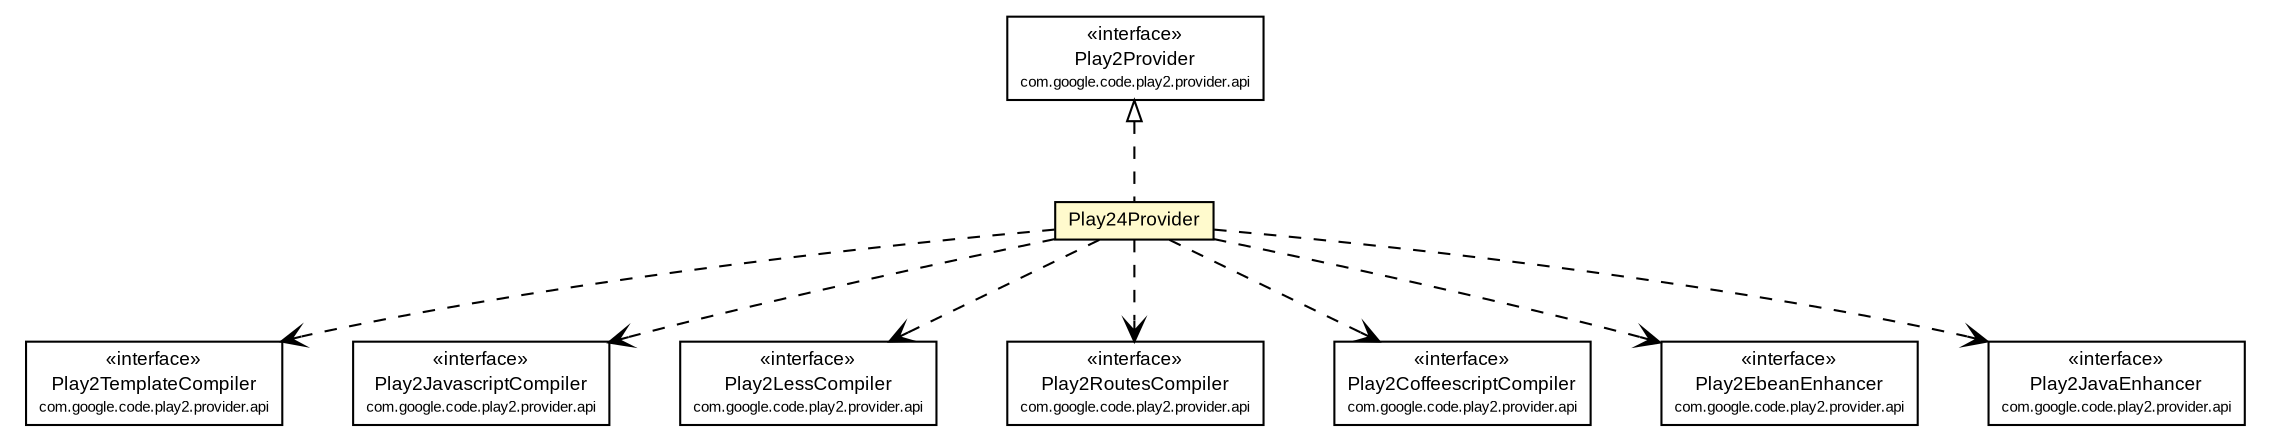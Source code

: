 #!/usr/local/bin/dot
#
# Class diagram 
# Generated by UMLGraph version R5_6-24-gf6e263 (http://www.umlgraph.org/)
#

digraph G {
	edge [fontname="arial",fontsize=10,labelfontname="arial",labelfontsize=10];
	node [fontname="arial",fontsize=10,shape=plaintext];
	nodesep=0.25;
	ranksep=0.5;
	// com.google.code.play2.provider.play24.Play24Provider
	c177 [label=<<table title="com.google.code.play2.provider.play24.Play24Provider" border="0" cellborder="1" cellspacing="0" cellpadding="2" port="p" bgcolor="lemonChiffon" href="./Play24Provider.html">
		<tr><td><table border="0" cellspacing="0" cellpadding="1">
<tr><td align="center" balign="center"> Play24Provider </td></tr>
		</table></td></tr>
		</table>>, URL="./Play24Provider.html", fontname="arial", fontcolor="black", fontsize=9.0];
	//com.google.code.play2.provider.play24.Play24Provider implements com.google.code.play2.provider.api.Play2Provider
	c186:p -> c177:p [dir=back,arrowtail=empty,style=dashed];
	// com.google.code.play2.provider.play24.Play24Provider DEPEND com.google.code.play2.provider.api.Play2TemplateCompiler
	c177:p -> c187:p [taillabel="", label="", headlabel="", fontname="arial", fontcolor="black", fontsize=10.0, color="black", arrowhead=open, style=dashed];
	// com.google.code.play2.provider.play24.Play24Provider DEPEND com.google.code.play2.provider.api.Play2JavascriptCompiler
	c177:p -> c188:p [taillabel="", label="", headlabel="", fontname="arial", fontcolor="black", fontsize=10.0, color="black", arrowhead=open, style=dashed];
	// com.google.code.play2.provider.play24.Play24Provider DEPEND com.google.code.play2.provider.api.Play2LessCompiler
	c177:p -> c189:p [taillabel="", label="", headlabel="", fontname="arial", fontcolor="black", fontsize=10.0, color="black", arrowhead=open, style=dashed];
	// com.google.code.play2.provider.play24.Play24Provider DEPEND com.google.code.play2.provider.api.Play2RoutesCompiler
	c177:p -> c190:p [taillabel="", label="", headlabel="", fontname="arial", fontcolor="black", fontsize=10.0, color="black", arrowhead=open, style=dashed];
	// com.google.code.play2.provider.play24.Play24Provider DEPEND com.google.code.play2.provider.api.Play2CoffeescriptCompiler
	c177:p -> c191:p [taillabel="", label="", headlabel="", fontname="arial", fontcolor="black", fontsize=10.0, color="black", arrowhead=open, style=dashed];
	// com.google.code.play2.provider.play24.Play24Provider DEPEND com.google.code.play2.provider.api.Play2EbeanEnhancer
	c177:p -> c192:p [taillabel="", label="", headlabel="", fontname="arial", fontcolor="black", fontsize=10.0, color="black", arrowhead=open, style=dashed];
	// com.google.code.play2.provider.play24.Play24Provider DEPEND com.google.code.play2.provider.api.Play2JavaEnhancer
	c177:p -> c193:p [taillabel="", label="", headlabel="", fontname="arial", fontcolor="black", fontsize=10.0, color="black", arrowhead=open, style=dashed];
	// com.google.code.play2.provider.api.Play2LessCompiler
	c189 [label=<<table title="com.google.code.play2.provider.api.Play2LessCompiler" border="0" cellborder="1" cellspacing="0" cellpadding="2" port="p" href="https://play2-maven-plugin.googlecode.com/svn/mavensite/1.0.0-alpha9/play2-provider-api/apidocs/com/google/code/play2/provider/api/Play2LessCompiler.html">
		<tr><td><table border="0" cellspacing="0" cellpadding="1">
<tr><td align="center" balign="center"> &#171;interface&#187; </td></tr>
<tr><td align="center" balign="center"> Play2LessCompiler </td></tr>
<tr><td align="center" balign="center"><font point-size="7.0"> com.google.code.play2.provider.api </font></td></tr>
		</table></td></tr>
		</table>>, URL="https://play2-maven-plugin.googlecode.com/svn/mavensite/1.0.0-alpha9/play2-provider-api/apidocs/com/google/code/play2/provider/api/Play2LessCompiler.html", fontname="arial", fontcolor="black", fontsize=9.0];
	// com.google.code.play2.provider.api.Play2EbeanEnhancer
	c192 [label=<<table title="com.google.code.play2.provider.api.Play2EbeanEnhancer" border="0" cellborder="1" cellspacing="0" cellpadding="2" port="p" href="https://play2-maven-plugin.googlecode.com/svn/mavensite/1.0.0-alpha9/play2-provider-api/apidocs/com/google/code/play2/provider/api/Play2EbeanEnhancer.html">
		<tr><td><table border="0" cellspacing="0" cellpadding="1">
<tr><td align="center" balign="center"> &#171;interface&#187; </td></tr>
<tr><td align="center" balign="center"> Play2EbeanEnhancer </td></tr>
<tr><td align="center" balign="center"><font point-size="7.0"> com.google.code.play2.provider.api </font></td></tr>
		</table></td></tr>
		</table>>, URL="https://play2-maven-plugin.googlecode.com/svn/mavensite/1.0.0-alpha9/play2-provider-api/apidocs/com/google/code/play2/provider/api/Play2EbeanEnhancer.html", fontname="arial", fontcolor="black", fontsize=9.0];
	// com.google.code.play2.provider.api.Play2CoffeescriptCompiler
	c191 [label=<<table title="com.google.code.play2.provider.api.Play2CoffeescriptCompiler" border="0" cellborder="1" cellspacing="0" cellpadding="2" port="p" href="https://play2-maven-plugin.googlecode.com/svn/mavensite/1.0.0-alpha9/play2-provider-api/apidocs/com/google/code/play2/provider/api/Play2CoffeescriptCompiler.html">
		<tr><td><table border="0" cellspacing="0" cellpadding="1">
<tr><td align="center" balign="center"> &#171;interface&#187; </td></tr>
<tr><td align="center" balign="center"> Play2CoffeescriptCompiler </td></tr>
<tr><td align="center" balign="center"><font point-size="7.0"> com.google.code.play2.provider.api </font></td></tr>
		</table></td></tr>
		</table>>, URL="https://play2-maven-plugin.googlecode.com/svn/mavensite/1.0.0-alpha9/play2-provider-api/apidocs/com/google/code/play2/provider/api/Play2CoffeescriptCompiler.html", fontname="arial", fontcolor="black", fontsize=9.0];
	// com.google.code.play2.provider.api.Play2JavaEnhancer
	c193 [label=<<table title="com.google.code.play2.provider.api.Play2JavaEnhancer" border="0" cellborder="1" cellspacing="0" cellpadding="2" port="p" href="https://play2-maven-plugin.googlecode.com/svn/mavensite/1.0.0-alpha9/play2-provider-api/apidocs/com/google/code/play2/provider/api/Play2JavaEnhancer.html">
		<tr><td><table border="0" cellspacing="0" cellpadding="1">
<tr><td align="center" balign="center"> &#171;interface&#187; </td></tr>
<tr><td align="center" balign="center"> Play2JavaEnhancer </td></tr>
<tr><td align="center" balign="center"><font point-size="7.0"> com.google.code.play2.provider.api </font></td></tr>
		</table></td></tr>
		</table>>, URL="https://play2-maven-plugin.googlecode.com/svn/mavensite/1.0.0-alpha9/play2-provider-api/apidocs/com/google/code/play2/provider/api/Play2JavaEnhancer.html", fontname="arial", fontcolor="black", fontsize=9.0];
	// com.google.code.play2.provider.api.Play2RoutesCompiler
	c190 [label=<<table title="com.google.code.play2.provider.api.Play2RoutesCompiler" border="0" cellborder="1" cellspacing="0" cellpadding="2" port="p" href="https://play2-maven-plugin.googlecode.com/svn/mavensite/1.0.0-alpha9/play2-provider-api/apidocs/com/google/code/play2/provider/api/Play2RoutesCompiler.html">
		<tr><td><table border="0" cellspacing="0" cellpadding="1">
<tr><td align="center" balign="center"> &#171;interface&#187; </td></tr>
<tr><td align="center" balign="center"> Play2RoutesCompiler </td></tr>
<tr><td align="center" balign="center"><font point-size="7.0"> com.google.code.play2.provider.api </font></td></tr>
		</table></td></tr>
		</table>>, URL="https://play2-maven-plugin.googlecode.com/svn/mavensite/1.0.0-alpha9/play2-provider-api/apidocs/com/google/code/play2/provider/api/Play2RoutesCompiler.html", fontname="arial", fontcolor="black", fontsize=9.0];
	// com.google.code.play2.provider.api.Play2JavascriptCompiler
	c188 [label=<<table title="com.google.code.play2.provider.api.Play2JavascriptCompiler" border="0" cellborder="1" cellspacing="0" cellpadding="2" port="p" href="https://play2-maven-plugin.googlecode.com/svn/mavensite/1.0.0-alpha9/play2-provider-api/apidocs/com/google/code/play2/provider/api/Play2JavascriptCompiler.html">
		<tr><td><table border="0" cellspacing="0" cellpadding="1">
<tr><td align="center" balign="center"> &#171;interface&#187; </td></tr>
<tr><td align="center" balign="center"> Play2JavascriptCompiler </td></tr>
<tr><td align="center" balign="center"><font point-size="7.0"> com.google.code.play2.provider.api </font></td></tr>
		</table></td></tr>
		</table>>, URL="https://play2-maven-plugin.googlecode.com/svn/mavensite/1.0.0-alpha9/play2-provider-api/apidocs/com/google/code/play2/provider/api/Play2JavascriptCompiler.html", fontname="arial", fontcolor="black", fontsize=9.0];
	// com.google.code.play2.provider.api.Play2Provider
	c186 [label=<<table title="com.google.code.play2.provider.api.Play2Provider" border="0" cellborder="1" cellspacing="0" cellpadding="2" port="p" href="https://play2-maven-plugin.googlecode.com/svn/mavensite/1.0.0-alpha9/play2-provider-api/apidocs/com/google/code/play2/provider/api/Play2Provider.html">
		<tr><td><table border="0" cellspacing="0" cellpadding="1">
<tr><td align="center" balign="center"> &#171;interface&#187; </td></tr>
<tr><td align="center" balign="center"> Play2Provider </td></tr>
<tr><td align="center" balign="center"><font point-size="7.0"> com.google.code.play2.provider.api </font></td></tr>
		</table></td></tr>
		</table>>, URL="https://play2-maven-plugin.googlecode.com/svn/mavensite/1.0.0-alpha9/play2-provider-api/apidocs/com/google/code/play2/provider/api/Play2Provider.html", fontname="arial", fontcolor="black", fontsize=9.0];
	// com.google.code.play2.provider.api.Play2TemplateCompiler
	c187 [label=<<table title="com.google.code.play2.provider.api.Play2TemplateCompiler" border="0" cellborder="1" cellspacing="0" cellpadding="2" port="p" href="https://play2-maven-plugin.googlecode.com/svn/mavensite/1.0.0-alpha9/play2-provider-api/apidocs/com/google/code/play2/provider/api/Play2TemplateCompiler.html">
		<tr><td><table border="0" cellspacing="0" cellpadding="1">
<tr><td align="center" balign="center"> &#171;interface&#187; </td></tr>
<tr><td align="center" balign="center"> Play2TemplateCompiler </td></tr>
<tr><td align="center" balign="center"><font point-size="7.0"> com.google.code.play2.provider.api </font></td></tr>
		</table></td></tr>
		</table>>, URL="https://play2-maven-plugin.googlecode.com/svn/mavensite/1.0.0-alpha9/play2-provider-api/apidocs/com/google/code/play2/provider/api/Play2TemplateCompiler.html", fontname="arial", fontcolor="black", fontsize=9.0];
}

